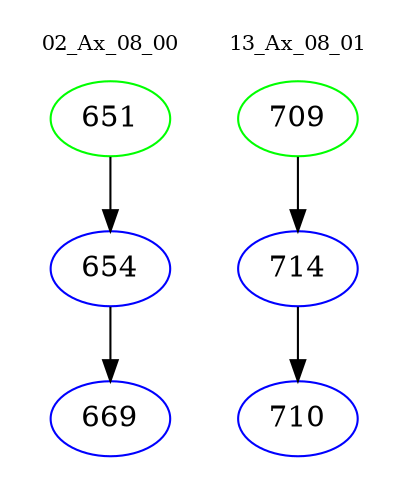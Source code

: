 digraph{
subgraph cluster_0 {
color = white
label = "02_Ax_08_00";
fontsize=10;
T0_651 [label="651", color="green"]
T0_651 -> T0_654 [color="black"]
T0_654 [label="654", color="blue"]
T0_654 -> T0_669 [color="black"]
T0_669 [label="669", color="blue"]
}
subgraph cluster_1 {
color = white
label = "13_Ax_08_01";
fontsize=10;
T1_709 [label="709", color="green"]
T1_709 -> T1_714 [color="black"]
T1_714 [label="714", color="blue"]
T1_714 -> T1_710 [color="black"]
T1_710 [label="710", color="blue"]
}
}
